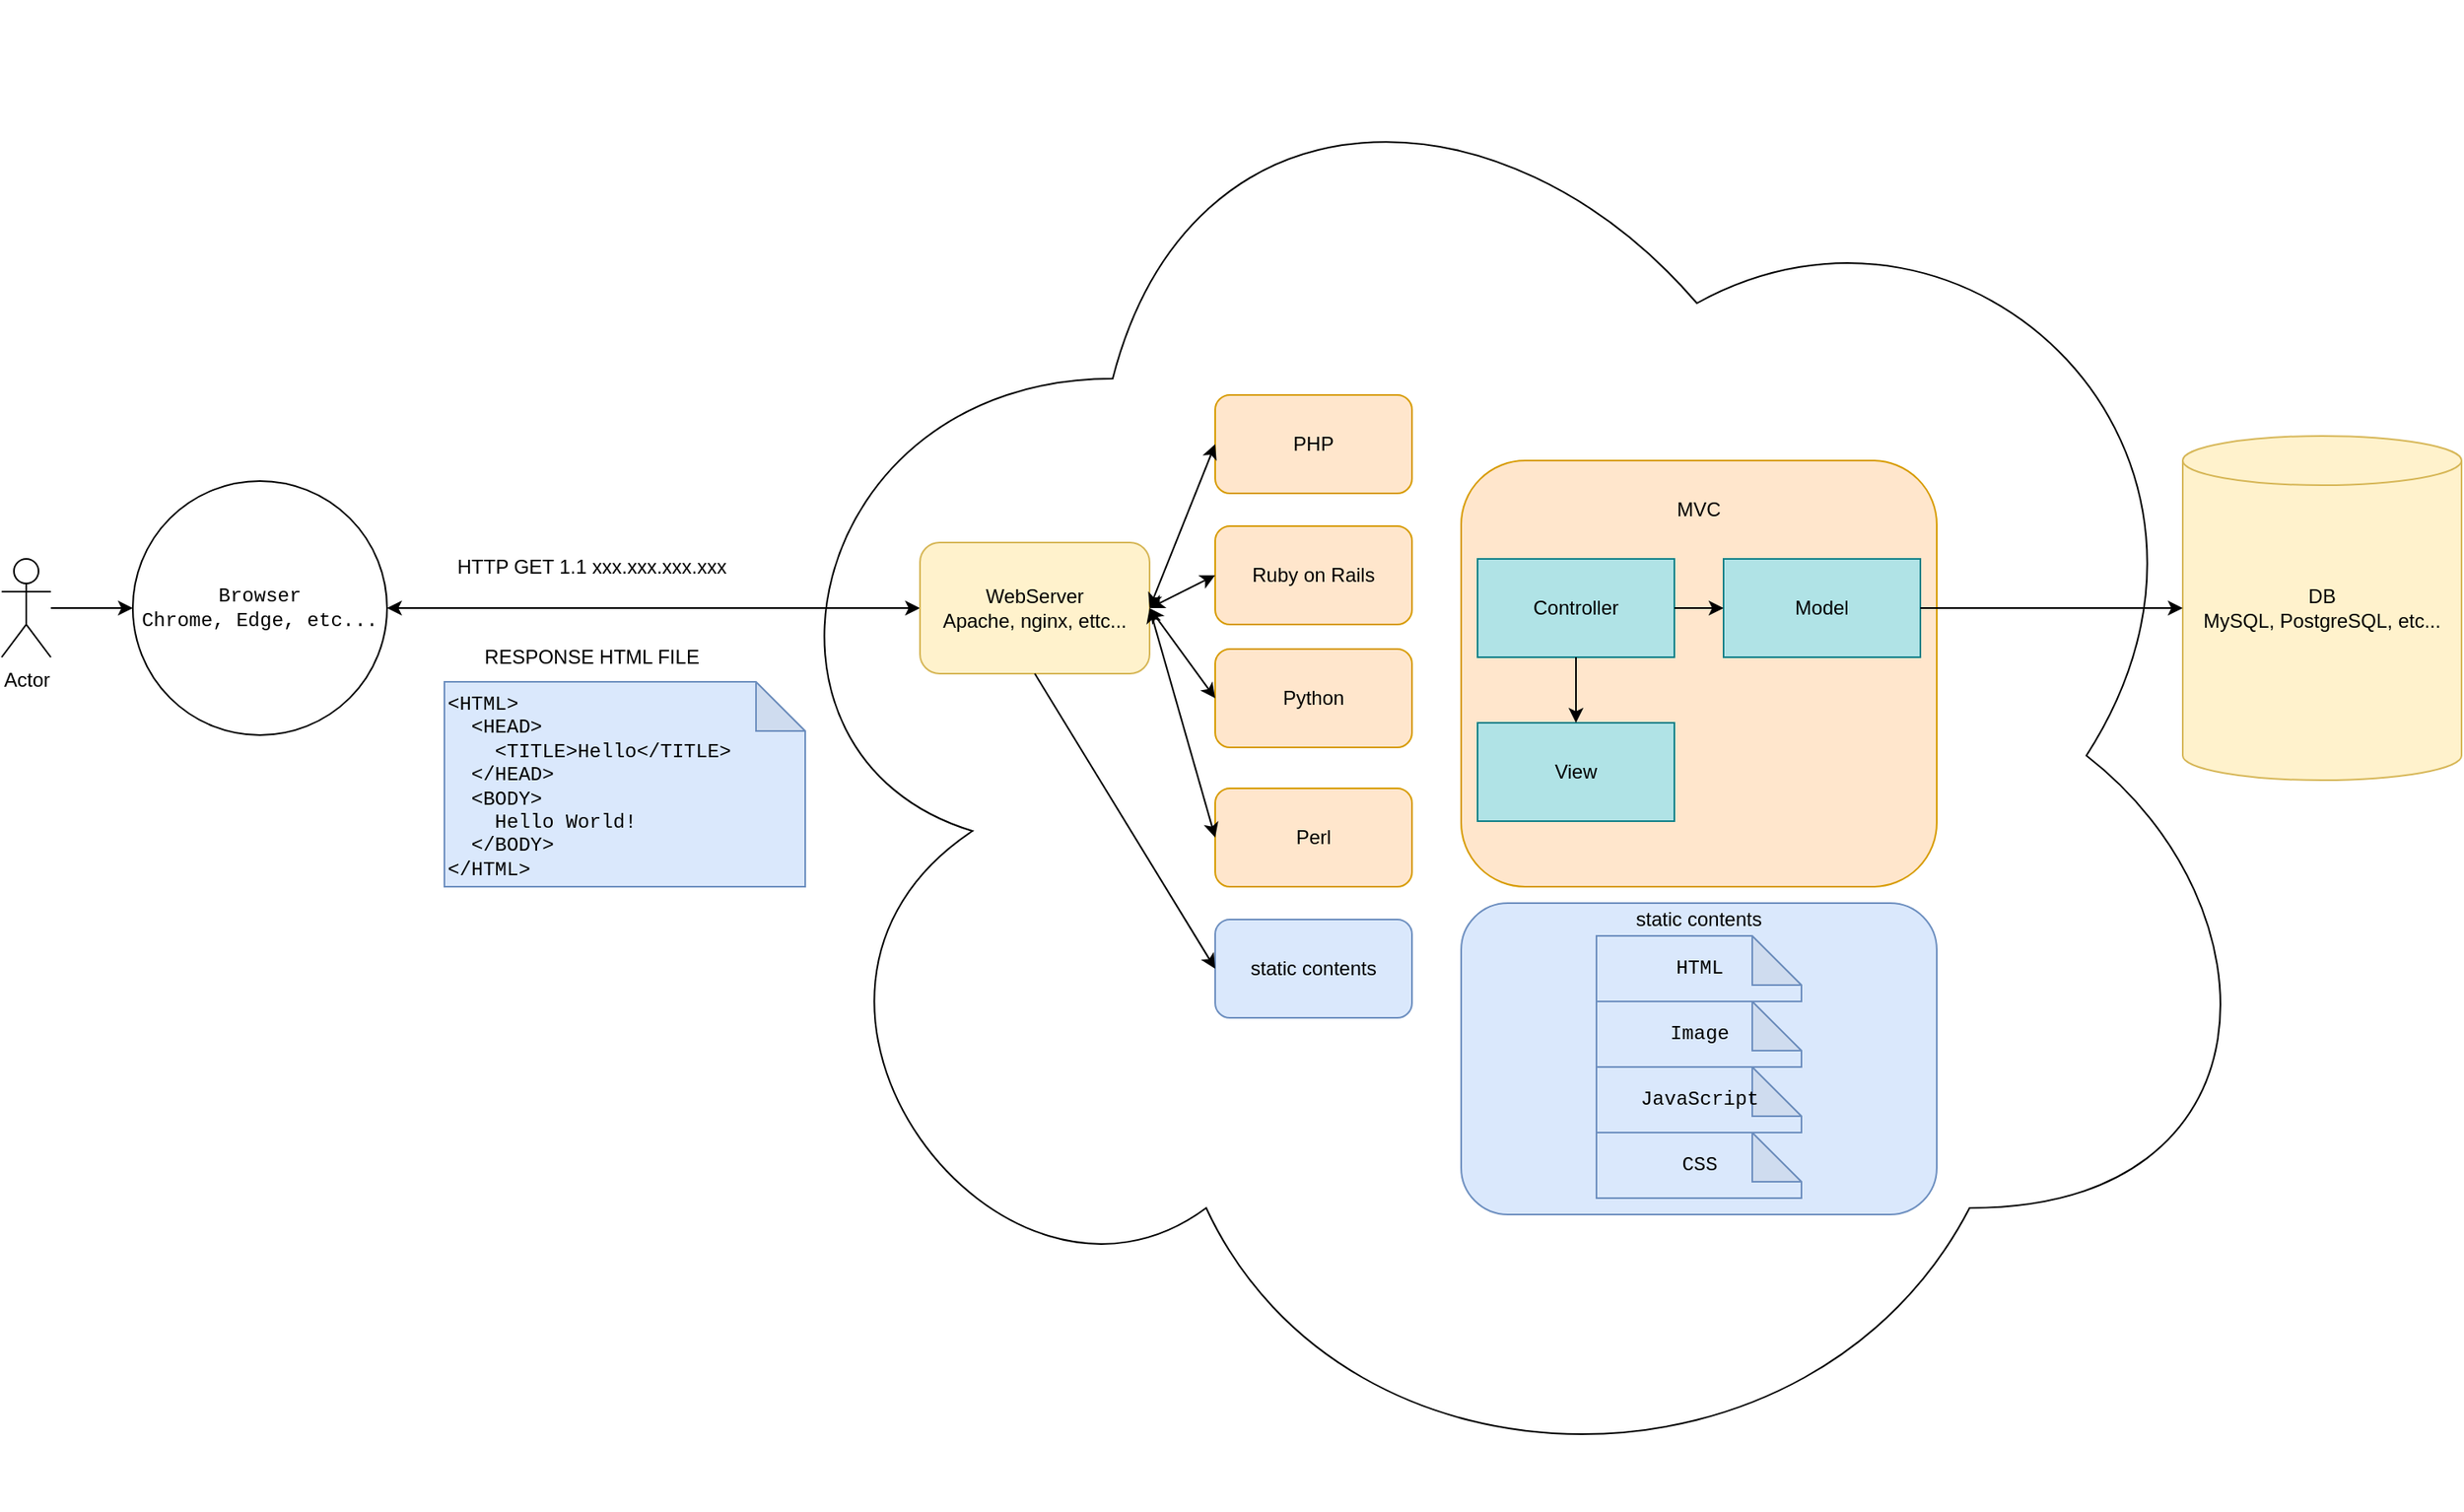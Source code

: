<mxfile version="13.6.2" type="device"><diagram id="V4N5QoXJgRldkCr5LNBs" name="Page-1"><mxGraphModel dx="1673" dy="967" grid="1" gridSize="10" guides="1" tooltips="1" connect="1" arrows="1" fold="1" page="1" pageScale="1" pageWidth="827" pageHeight="1169" math="0" shadow="0"><root><mxCell id="0"/><mxCell id="1" parent="0"/><mxCell id="oKaf18Gae3MtI84gdTQC-2" value="" style="ellipse;shape=cloud;whiteSpace=wrap;html=1;" vertex="1" parent="1"><mxGeometry x="520" y="90" width="950" height="920" as="geometry"/></mxCell><mxCell id="oKaf18Gae3MtI84gdTQC-23" value="" style="rounded=1;whiteSpace=wrap;html=1;fillColor=#ffe6cc;strokeColor=#d79b00;" vertex="1" parent="1"><mxGeometry x="970" y="370" width="290" height="260" as="geometry"/></mxCell><mxCell id="oKaf18Gae3MtI84gdTQC-1" value="Actor" style="shape=umlActor;verticalLabelPosition=bottom;verticalAlign=top;html=1;outlineConnect=0;" vertex="1" parent="1"><mxGeometry x="80" y="430" width="30" height="60" as="geometry"/></mxCell><mxCell id="oKaf18Gae3MtI84gdTQC-3" value="" style="endArrow=classic;html=1;entryX=0;entryY=0.5;entryDx=0;entryDy=0;startArrow=classic;startFill=1;" edge="1" parent="1" source="oKaf18Gae3MtI84gdTQC-35" target="oKaf18Gae3MtI84gdTQC-5"><mxGeometry width="50" height="50" relative="1" as="geometry"><mxPoint x="270" y="460" as="sourcePoint"/><mxPoint x="440" y="570" as="targetPoint"/></mxGeometry></mxCell><mxCell id="oKaf18Gae3MtI84gdTQC-4" value="HTTP GET 1.1 xxx.xxx.xxx.xxx" style="text;html=1;strokeColor=none;fillColor=none;align=center;verticalAlign=middle;whiteSpace=wrap;rounded=0;" vertex="1" parent="1"><mxGeometry x="350" y="420" width="180" height="30" as="geometry"/></mxCell><mxCell id="oKaf18Gae3MtI84gdTQC-5" value="WebServer&lt;br&gt;Apache, nginx, ettc..." style="rounded=1;whiteSpace=wrap;html=1;fillColor=#fff2cc;strokeColor=#d6b656;" vertex="1" parent="1"><mxGeometry x="640" y="420" width="140" height="80" as="geometry"/></mxCell><mxCell id="oKaf18Gae3MtI84gdTQC-6" value="Ruby on Rails" style="rounded=1;whiteSpace=wrap;html=1;fillColor=#ffe6cc;strokeColor=#d79b00;" vertex="1" parent="1"><mxGeometry x="820" y="410" width="120" height="60" as="geometry"/></mxCell><mxCell id="oKaf18Gae3MtI84gdTQC-7" value="PHP" style="rounded=1;whiteSpace=wrap;html=1;fillColor=#ffe6cc;strokeColor=#d79b00;" vertex="1" parent="1"><mxGeometry x="820" y="330" width="120" height="60" as="geometry"/></mxCell><mxCell id="oKaf18Gae3MtI84gdTQC-8" value="Python" style="rounded=1;whiteSpace=wrap;html=1;fillColor=#ffe6cc;strokeColor=#d79b00;" vertex="1" parent="1"><mxGeometry x="820" y="485" width="120" height="60" as="geometry"/></mxCell><mxCell id="oKaf18Gae3MtI84gdTQC-9" value="Perl" style="rounded=1;whiteSpace=wrap;html=1;fillColor=#ffe6cc;strokeColor=#d79b00;" vertex="1" parent="1"><mxGeometry x="820" y="570" width="120" height="60" as="geometry"/></mxCell><mxCell id="oKaf18Gae3MtI84gdTQC-10" value="DB&lt;br&gt;MySQL, PostgreSQL, etc..." style="shape=cylinder2;whiteSpace=wrap;html=1;boundedLbl=1;backgroundOutline=1;size=15;fillColor=#fff2cc;strokeColor=#d6b656;" vertex="1" parent="1"><mxGeometry x="1410" y="355" width="170" height="210" as="geometry"/></mxCell><mxCell id="oKaf18Gae3MtI84gdTQC-11" value="" style="endArrow=classic;html=1;exitX=1;exitY=0.5;exitDx=0;exitDy=0;entryX=0;entryY=0.5;entryDx=0;entryDy=0;startArrow=classic;startFill=1;" edge="1" parent="1" source="oKaf18Gae3MtI84gdTQC-5" target="oKaf18Gae3MtI84gdTQC-6"><mxGeometry width="50" height="50" relative="1" as="geometry"><mxPoint x="780" y="630" as="sourcePoint"/><mxPoint x="830" y="580" as="targetPoint"/></mxGeometry></mxCell><mxCell id="oKaf18Gae3MtI84gdTQC-12" value="" style="endArrow=classic;html=1;entryX=0;entryY=0.5;entryDx=0;entryDy=0;exitX=1;exitY=0.5;exitDx=0;exitDy=0;startArrow=classic;startFill=1;" edge="1" parent="1" source="oKaf18Gae3MtI84gdTQC-5" target="oKaf18Gae3MtI84gdTQC-7"><mxGeometry width="50" height="50" relative="1" as="geometry"><mxPoint x="781" y="454" as="sourcePoint"/><mxPoint x="830" y="580" as="targetPoint"/></mxGeometry></mxCell><mxCell id="oKaf18Gae3MtI84gdTQC-13" value="" style="endArrow=classic;html=1;entryX=0;entryY=0.5;entryDx=0;entryDy=0;exitX=1;exitY=0.5;exitDx=0;exitDy=0;startArrow=classic;startFill=1;" edge="1" parent="1" source="oKaf18Gae3MtI84gdTQC-5" target="oKaf18Gae3MtI84gdTQC-8"><mxGeometry width="50" height="50" relative="1" as="geometry"><mxPoint x="780" y="630" as="sourcePoint"/><mxPoint x="830" y="580" as="targetPoint"/></mxGeometry></mxCell><mxCell id="oKaf18Gae3MtI84gdTQC-14" value="" style="endArrow=classic;html=1;entryX=0;entryY=0.5;entryDx=0;entryDy=0;exitX=1;exitY=0.5;exitDx=0;exitDy=0;startArrow=classic;startFill=1;" edge="1" parent="1" source="oKaf18Gae3MtI84gdTQC-5" target="oKaf18Gae3MtI84gdTQC-9"><mxGeometry width="50" height="50" relative="1" as="geometry"><mxPoint x="780" y="630" as="sourcePoint"/><mxPoint x="830" y="580" as="targetPoint"/></mxGeometry></mxCell><mxCell id="oKaf18Gae3MtI84gdTQC-15" style="edgeStyle=orthogonalEdgeStyle;rounded=0;orthogonalLoop=1;jettySize=auto;html=1;exitX=0.5;exitY=1;exitDx=0;exitDy=0;" edge="1" parent="1" source="oKaf18Gae3MtI84gdTQC-6" target="oKaf18Gae3MtI84gdTQC-6"><mxGeometry relative="1" as="geometry"/></mxCell><mxCell id="oKaf18Gae3MtI84gdTQC-17" value="Controller" style="rounded=0;whiteSpace=wrap;html=1;fillColor=#b0e3e6;strokeColor=#0e8088;" vertex="1" parent="1"><mxGeometry x="980" y="430" width="120" height="60" as="geometry"/></mxCell><mxCell id="oKaf18Gae3MtI84gdTQC-18" value="View" style="rounded=0;whiteSpace=wrap;html=1;fillColor=#b0e3e6;strokeColor=#0e8088;" vertex="1" parent="1"><mxGeometry x="980" y="530" width="120" height="60" as="geometry"/></mxCell><mxCell id="oKaf18Gae3MtI84gdTQC-19" value="Model" style="rounded=0;whiteSpace=wrap;html=1;fillColor=#b0e3e6;strokeColor=#0e8088;" vertex="1" parent="1"><mxGeometry x="1130" y="430" width="120" height="60" as="geometry"/></mxCell><mxCell id="oKaf18Gae3MtI84gdTQC-20" value="" style="endArrow=classic;html=1;entryX=0;entryY=0.5;entryDx=0;entryDy=0;exitX=1;exitY=0.5;exitDx=0;exitDy=0;" edge="1" parent="1" source="oKaf18Gae3MtI84gdTQC-17" target="oKaf18Gae3MtI84gdTQC-19"><mxGeometry width="50" height="50" relative="1" as="geometry"><mxPoint x="780" y="630" as="sourcePoint"/><mxPoint x="830" y="580" as="targetPoint"/></mxGeometry></mxCell><mxCell id="oKaf18Gae3MtI84gdTQC-21" value="" style="endArrow=classic;html=1;entryX=0.5;entryY=0;entryDx=0;entryDy=0;exitX=0.5;exitY=1;exitDx=0;exitDy=0;" edge="1" parent="1" source="oKaf18Gae3MtI84gdTQC-17" target="oKaf18Gae3MtI84gdTQC-18"><mxGeometry width="50" height="50" relative="1" as="geometry"><mxPoint x="780" y="630" as="sourcePoint"/><mxPoint x="830" y="580" as="targetPoint"/></mxGeometry></mxCell><mxCell id="oKaf18Gae3MtI84gdTQC-22" value="" style="endArrow=classic;html=1;exitX=1;exitY=0.5;exitDx=0;exitDy=0;" edge="1" parent="1" source="oKaf18Gae3MtI84gdTQC-19" target="oKaf18Gae3MtI84gdTQC-10"><mxGeometry width="50" height="50" relative="1" as="geometry"><mxPoint x="780" y="630" as="sourcePoint"/><mxPoint x="830" y="580" as="targetPoint"/></mxGeometry></mxCell><mxCell id="oKaf18Gae3MtI84gdTQC-24" value="MVC" style="text;html=1;strokeColor=none;fillColor=none;align=center;verticalAlign=middle;whiteSpace=wrap;rounded=0;" vertex="1" parent="1"><mxGeometry x="1095" y="390" width="40" height="20" as="geometry"/></mxCell><mxCell id="oKaf18Gae3MtI84gdTQC-25" value="&amp;lt;HTML&amp;gt;&lt;br&gt;&amp;nbsp;&amp;nbsp;&amp;lt;HEAD&amp;gt;&lt;br&gt;&amp;nbsp; &amp;nbsp; &amp;lt;TITLE&amp;gt;Hello&amp;lt;/TITLE&amp;gt;&lt;br&gt;&amp;nbsp; &amp;lt;/HEAD&amp;gt;&lt;br&gt;&amp;nbsp; &amp;lt;BODY&amp;gt;&lt;br&gt;&amp;nbsp; &amp;nbsp; Hello World!&lt;br&gt;&amp;nbsp; &amp;lt;/BODY&amp;gt;&lt;br&gt;&amp;lt;/HTML&amp;gt;" style="shape=note;whiteSpace=wrap;html=1;backgroundOutline=1;darkOpacity=0.05;align=left;fontFamily=Courier New;verticalAlign=top;fillColor=#dae8fc;strokeColor=#6c8ebf;" vertex="1" parent="1"><mxGeometry x="350" y="505" width="220" height="125" as="geometry"/></mxCell><mxCell id="oKaf18Gae3MtI84gdTQC-26" value="RESPONSE HTML FILE" style="text;html=1;strokeColor=none;fillColor=none;align=center;verticalAlign=middle;whiteSpace=wrap;rounded=0;" vertex="1" parent="1"><mxGeometry x="350" y="475" width="180" height="30" as="geometry"/></mxCell><mxCell id="oKaf18Gae3MtI84gdTQC-27" value="static contents" style="rounded=1;whiteSpace=wrap;html=1;fillColor=#dae8fc;strokeColor=#6c8ebf;" vertex="1" parent="1"><mxGeometry x="820" y="650" width="120" height="60" as="geometry"/></mxCell><mxCell id="oKaf18Gae3MtI84gdTQC-28" value="" style="endArrow=classic;html=1;fontFamily=Courier New;entryX=0;entryY=0.5;entryDx=0;entryDy=0;exitX=0.5;exitY=1;exitDx=0;exitDy=0;" edge="1" parent="1" source="oKaf18Gae3MtI84gdTQC-5" target="oKaf18Gae3MtI84gdTQC-27"><mxGeometry width="50" height="50" relative="1" as="geometry"><mxPoint x="850" y="620" as="sourcePoint"/><mxPoint x="900" y="570" as="targetPoint"/></mxGeometry></mxCell><mxCell id="oKaf18Gae3MtI84gdTQC-30" value="" style="rounded=1;whiteSpace=wrap;html=1;fillColor=#dae8fc;strokeColor=#6c8ebf;" vertex="1" parent="1"><mxGeometry x="970" y="640" width="290" height="190" as="geometry"/></mxCell><mxCell id="oKaf18Gae3MtI84gdTQC-29" value="HTML" style="shape=note;whiteSpace=wrap;html=1;backgroundOutline=1;darkOpacity=0.05;fontFamily=Courier New;align=center;fillColor=#dae8fc;strokeColor=#6c8ebf;" vertex="1" parent="1"><mxGeometry x="1052.5" y="660" width="125" height="40" as="geometry"/></mxCell><mxCell id="oKaf18Gae3MtI84gdTQC-31" value="Image" style="shape=note;whiteSpace=wrap;html=1;backgroundOutline=1;darkOpacity=0.05;fontFamily=Courier New;align=center;fillColor=#dae8fc;strokeColor=#6c8ebf;" vertex="1" parent="1"><mxGeometry x="1052.5" y="700" width="125" height="40" as="geometry"/></mxCell><mxCell id="oKaf18Gae3MtI84gdTQC-32" value="JavaScript" style="shape=note;whiteSpace=wrap;html=1;backgroundOutline=1;darkOpacity=0.05;fontFamily=Courier New;align=center;fillColor=#dae8fc;strokeColor=#6c8ebf;" vertex="1" parent="1"><mxGeometry x="1052.5" y="740" width="125" height="40" as="geometry"/></mxCell><mxCell id="oKaf18Gae3MtI84gdTQC-33" value="CSS" style="shape=note;whiteSpace=wrap;html=1;backgroundOutline=1;darkOpacity=0.05;fontFamily=Courier New;align=center;fillColor=#dae8fc;strokeColor=#6c8ebf;" vertex="1" parent="1"><mxGeometry x="1052.5" y="780" width="125" height="40" as="geometry"/></mxCell><mxCell id="oKaf18Gae3MtI84gdTQC-34" value="&#10;&#10;&lt;span style=&quot;color: rgb(0, 0, 0); font-family: helvetica; font-size: 12px; font-style: normal; font-weight: 400; letter-spacing: normal; text-align: center; text-indent: 0px; text-transform: none; word-spacing: 0px; display: inline; float: none;&quot;&gt;static contents&lt;/span&gt;&#10;&#10;" style="text;html=1;strokeColor=none;fillColor=none;align=center;verticalAlign=middle;whiteSpace=wrap;rounded=0;labelBackgroundColor=none;" vertex="1" parent="1"><mxGeometry x="1040" y="640" width="150" height="20" as="geometry"/></mxCell><mxCell id="oKaf18Gae3MtI84gdTQC-35" value="Browser&lt;br&gt;Chrome, Edge, etc..." style="ellipse;whiteSpace=wrap;html=1;aspect=fixed;labelBackgroundColor=none;fontFamily=Courier New;align=center;" vertex="1" parent="1"><mxGeometry x="160" y="382.5" width="155" height="155" as="geometry"/></mxCell><mxCell id="oKaf18Gae3MtI84gdTQC-36" value="" style="endArrow=classic;html=1;fontFamily=Courier New;entryX=0;entryY=0.5;entryDx=0;entryDy=0;" edge="1" parent="1" source="oKaf18Gae3MtI84gdTQC-1" target="oKaf18Gae3MtI84gdTQC-35"><mxGeometry width="50" height="50" relative="1" as="geometry"><mxPoint x="490" y="580" as="sourcePoint"/><mxPoint x="540" y="530" as="targetPoint"/></mxGeometry></mxCell></root></mxGraphModel></diagram></mxfile>